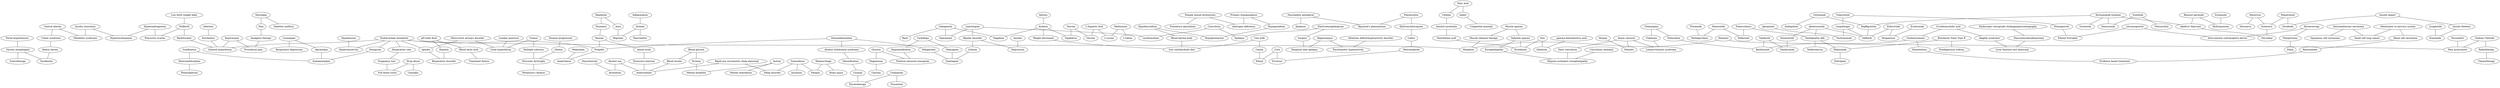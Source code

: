 strict graph layer0 {
	graph [name=layer0];
	node [label="\N"];
	155	[label="Portal hypertension",
		level=1,
		src_id=183834,
		weight=0.0005527016472110888];
	1866	[label="Varices oesophageal",
		src_id=188269,
		weight=0.000289831556034854];
	155 -- 1866	[level=1,
		weight=143.71];
	61	[label=Autism,
		src_id=171128,
		weight=0.0004494594521481117];
	68	[label="Mental retardation",
		level=1,
		src_id=180783,
		weight=0.0005771641402981718];
	61 -- 68	[level=1,
		weight=115.36];
	1431	[label="Mental disability",
		src_id=180779,
		weight=0.00014752517586242404];
	61 -- 1431	[level=1,
		weight=97.3];
	2967	[label=Hyperandrogenism,
		src_id=178421,
		weight=0.0002553877394845785];
	1047	[label=Hyperinsulinaemia,
		src_id=178466,
		weight=0.0002689337540645317];
	2967 -- 1047	[level=1,
		weight=127.46];
	372	[label="Polycystic ovaries",
		src_id=183761,
		weight=0.0003337054515846583];
	2967 -- 372	[level=1,
		weight=261.3];
	72	[label=Headache,
		src_id=177790,
		weight=0.0004060717314652504];
	21	[label=Dizziness,
		level=1,
		src_id=175317,
		weight=0.0010359105341555743];
	72 -- 21	[level=1,
		weight=207.69];
	166	[label=Aura,
		src_id=171120,
		weight=0.0003056380812108006];
	72 -- 166	[level=1,
		weight=200.8];
	8	[label="Endotracheal intubation",
		level=1,
		src_id=175952,
		weight=0.0029660700067151513];
	3598	[label=Doxapram,
		src_id=548,
		weight=0.00015074467219267494];
	8 -- 3598	[level=1,
		weight=200.8];
	961	[label="Respiratory rate",
		src_id=185143,
		weight=0.0002960840929200103];
	8 -- 961	[level=1,
		weight=231.54];
	167	[label=Apnoea,
		level=1,
		src_id=170739,
		weight=0.0005624076422048548];
	8 -- 167	[level=1,
		weight=188.31];
	13	[label=Hypersensitivity,
		level=1,
		src_id=178510,
		weight=0.001816172448834386];
	8 -- 13	[level=1,
		weight=177.29];
	71	[label=Propofol,
		level=1,
		src_id=804,
		weight=0.000955956019496262];
	8 -- 71	[level=1,
		weight=313.19];
	36	[label="General anaesthesia",
		level=1,
		src_id=177267,
		weight=0.0012487243809056043];
	8 -- 36	[level=1,
		weight=236.06];
	176	[label=Morphine,
		src_id=286,
		weight=0.00044867051853340423];
	8 -- 176	[level=1,
		weight=231.54];
	1219	[label=Taurine,
		src_id=1860,
		weight=0.00016994231857871784];
	912	[label=Glycine,
		src_id=137,
		weight=0.0002617352273012198];
	1219 -- 912	[level=1,
		weight=107.88];
	63	[label=Vigabatrin,
		level=1,
		src_id=1064,
		weight=0.0007308523807714253];
	1219 -- 63	[level=1,
		weight=200.8];
	20	[label=Nausea,
		level=1,
		src_id=181546,
		weight=0.0008344175358535528];
	21 -- 20	[level=1,
		weight=132.97];
	147	[label=Glucose,
		src_id=8280,
		weight=0.00039269942305931755];
	170	[label=Magnesium,
		src_id=1330,
		weight=0.00037373822794847664];
	147 -- 170	[level=1,
		weight=167.5];
	709	[label="Positron emission tomogram",
		src_id=183853,
		weight=0.0002448788140288105];
	147 -- 709	[level=1,
		weight=120.88];
	114	[label=Neuralgia,
		src_id=181702,
		weight=0.00044865445525778236];
	11	[label=Pain,
		src_id=182630,
		weight=0.000491034499051088];
	114 -- 11	[level=1,
		weight=197.45];
	22	[label="Diabetes mellitus",
		level=1,
		src_id=175126,
		weight=0.0008816931859982706];
	114 -- 22	[level=1,
		weight=182.64];
	15	[label=Infection,
		level=1,
		src_id=178954,
		weight=0.0012917527731238355];
	1510	[label=Extubation,
		src_id=176387,
		weight=0.00023104223786010405];
	15 -- 1510	[level=1,
		weight=177.29];
	650	[label=Dexmedetomidine,
		src_id=620,
		weight=0.00038216653861905195];
	173	[label=Haloperidol,
		src_id=491,
		weight=0.0004244866691308334];
	650 -- 173	[level=1,
		weight=182.64];
	602	[label="Alcohol withdrawal syndrome",
		src_id=169963,
		weight=0.0004749960878900873];
	650 -- 602	[level=1,
		weight=250.75];
	650 -- 71	[level=1,
		weight=286.43];
	206	[label="Analgesic therapy",
		src_id=170274,
		weight=0.000498488260290171];
	11 -- 206	[level=1,
		weight=213.25];
	4118	[label="Metastases to nervous system",
		src_id=180874,
		weight="9.169412978344071e-05"];
	2694	[label="Small cell lung cancer",
		src_id=186033,
		weight=0.00014847892917421937];
	4118 -- 2694	[level=1,
		weight=84.25];
	1936	[label="Renal cell carcinoma",
		src_id=185018,
		weight=0.0001707245413337064];
	4118 -- 1936	[level=1,
		weight=91.82];
	590	[label="Blood glucose",
		src_id=172153,
		weight=0.00025119396567084736];
	10	[label=Pyrexia,
		level=1,
		src_id=184658,
		weight=0.0022200896842992845];
	590 -- 10	[level=1,
		weight=167.5];
	122	[label="Blood insulin",
		src_id=172218,
		weight=0.000308889632089204];
	590 -- 122	[level=1,
		weight=125.53];
	75	[label=Tipifarnib,
		level=1,
		src_id=4671,
		weight=0.0008081085517733748];
	1837	[label=Basiliximab,
		src_id=72,
		weight=0.00018758104483879227];
	75 -- 1837	[level=1,
		weight=167.5];
	1841	[label=Omalizumab,
		src_id=42,
		weight=0.00035044625359732394];
	75 -- 1841	[level=1,
		weight=445.0];
	70	[label=Clonazepam,
		level=1,
		src_id=1052,
		weight=0.0006715344741464272];
	900	[label=Clobazam,
		src_id=339,
		weight=0.0002199591758406743];
	70 -- 900	[level=1,
		weight=200.8];
	464	[label=Tolterodine,
		src_id=1021,
		weight=0.0003415623675093124];
	70 -- 464	[level=1,
		weight=143.71];
	200	[label="Endoscopic retrograde cholangiopancreatography",
		level=1,
		src_id=175919,
		weight=0.0005873866738726844];
	1986	[label=Pancreaticoduodenectomy,
		src_id=182721,
		weight=0.000153247297884743];
	200 -- 1986	[level=1,
		weight=112.0];
	3484	[label=Sunitinib,
		src_id=1251,
		weight=0.00014619365088806177];
	7	[label=Pitavastatin,
		level=1,
		src_id=7821,
		weight=0.0014078828408266187];
	3484 -- 7	[level=1,
		weight=375.63];
	4835	[label=Denosumab,
		src_id=5719,
		weight=0.00012194666996839021];
	3484 -- 4835	[level=1,
		weight=385.23];
	2840	[label="Neuroendocrine carcinoma",
		src_id=181723,
		weight=0.00011752023065567342];
	2840 -- 2694	[level=1,
		weight=100.9];
	223	[label="Squamous cell carcinoma",
		level=1,
		src_id=186342,
		weight=0.0005212538485847697];
	2840 -- 223	[level=1,
		weight=63.44];
	3618	[label=Treprostinil,
		src_id=364,
		weight=0.00015650572806718887];
	111	[label=Caspofungin,
		level=1,
		src_id=507,
		weight=0.0007240197218343078];
	3618 -- 111	[level=1,
		weight=334.0];
	3624	[label=Etonogestrel,
		src_id=285,
		weight=0.00017087955237593961];
	3618 -- 3624	[level=1,
		weight=200.8];
	1626	[label="Alcohol use",
		src_id=169962,
		weight=0.0002558657597040696];
	337	[label=Alcoholism,
		src_id=169973,
		weight=0.0003291026334517091];
	1626 -- 337	[level=1,
		weight=182.64];
	259	[label=Acetylcholine,
		level=1,
		src_id=2951,
		weight=0.000634890939121891];
	1626 -- 259	[level=1,
		weight=352.5];
	30	[label=Hypotension,
		level=1,
		src_id=178653,
		weight=0.0011207352721610269];
	30 -- 13	[level=1,
		weight=223.0];
	4343	[label="Female sexual dysfunction",
		src_id=176646,
		weight="7.638704080813904e-05"];
	153	[label="Premature ejaculation",
		level=1,
		src_id=184039,
		weight=0.0005297549320465678];
	4343 -- 153	[level=1,
		weight=77.85];
	3229	[label="Androgen deficiency",
		src_id=170304,
		weight=0.00015934859257751992];
	4343 -- 3229	[level=1,
		weight=91.82];
	86	[label=Hippocampus,
		src_id=240385,
		weight=0.0004221524351685814];
	968	[label="Psychomotor hyperactivity",
		src_id=184442,
		weight=0.00019318285326642797];
	86 -- 968	[level=1,
		weight=114.52];
	178	[label="Temporal lobe epilepsy",
		src_id=186743,
		weight=0.0003673706521527661];
	86 -- 178	[level=1,
		weight=103.95];
	225	[label=Sclerotherapy,
		level=1,
		src_id=185617,
		weight=0.0006233791825313515];
	1866 -- 225	[level=1,
		weight=467.2];
	1082	[label=Duodenitis,
		src_id=175453,
		weight=0.0003411666109689054];
	1866 -- 1082	[level=1,
		weight=143.71];
	163	[label="Convulsion neonatal",
		level=1,
		src_id=174368,
		weight=0.0006191865691639976];
	746	[label="Hypoxic-ischaemic encephalopathy",
		src_id=178679,
		weight=0.00031753716019821];
	163 -- 746	[level=1,
		weight=157.13];
	543	[label="Low birth weight baby",
		level=1,
		src_id=180135,
		weight=0.0006785934607492133];
	222	[label=Stillbirth,
		level=1,
		src_id=186413,
		weight=0.0006284999975112089];
	543 -- 222	[level=1,
		weight=375.63];
	667	[label="Folic Acid",
		src_id=150,
		weight=0.0003160152297731008];
	84	[label=Infant,
		src_id=178934,
		weight=0.00041071897981662954];
	667 -- 84	[level=1,
		weight=167.5];
	2589	[label=Choline,
		src_id=115,
		weight=0.0003301661511252704];
	667 -- 2589	[level=1,
		weight=154.69];
	908	[label=Carbidopa,
		src_id=181,
		weight=0.0003763662436041836];
	748	[label=Hypometabolism,
		src_id=178611,
		weight=0.0002634160979372631];
	908 -- 748	[level=1,
		weight=223.0];
	28	[label=Olanzapine,
		level=1,
		src_id=324,
		weight=0.0010343891903977908];
	908 -- 28	[level=1,
		weight=231.54];
	2905	[label="Liver function test abnormal",
		src_id=180084,
		weight=0.00014244402158439308];
	1986 -- 2905	[level=1,
		weight=91.82];
	621	[label="Benzoyl peroxide",
		src_id=8041,
		weight=0.00021779993474946573];
	64	[label="Adefovir Dipivoxil",
		level=1,
		src_id=704,
		weight=0.0005573308655019807];
	621 -- 64	[level=1,
		weight=100.9];
	2364	[label=Hydroquinone,
		src_id=8355,
		weight=0.00023068491975878635];
	621 -- 2364	[level=1,
		weight=466.29];
	105	[label="Attention deficit/hyperactivity disorder",
		level=1,
		src_id=171101,
		weight=0.0005284867026139439];
	105 -- 968	[level=1,
		weight=105.11];
	172	[label=Gabapentin,
		src_id=982,
		weight=0.0005049320663625765];
	66	[label=Topiramate,
		src_id=264,
		weight=0.0004606091458321802];
	172 -- 66	[level=1,
		weight=146.82];
	35	[label=Rash,
		level=1,
		src_id=184786,
		weight=0.0006328401086962194];
	172 -- 35	[level=1,
		weight=173.24];
	467	[label=Tiagabine,
		src_id=892,
		weight=0.00040487335678035985];
	172 -- 467	[level=1,
		weight=198.94];
	915	[label=Alemtuzumab,
		src_id=82,
		weight=0.0004898633236719767];
	674	[label="Darbepoetin alfa",
		level=1,
		src_id=12,
		weight=0.0005315049695105913];
	915 -- 674	[level=1,
		weight=480.52];
	1238	[label=Dutasteride,
		src_id=1110,
		weight=0.00034273607192303996];
	915 -- 1238	[level=1,
		weight=455.09];
	660	[label=Gefitinib,
		level=1,
		src_id=308,
		weight=0.0005383733162027506];
	915 -- 660	[level=1,
		weight=520.48];
	2207	[label="Central obesity",
		src_id=173318,
		weight=0.0001797687327460041];
	4457	[label="Cohen syndrome",
		src_id=173891,
		weight=0.00012248175933382666];
	2207 -- 4457	[level=1,
		weight=125.88];
	536	[label="Metabolic syndrome",
		src_id=180825,
		weight=0.00025576311495230624];
	2207 -- 536	[level=1,
		weight=125.88];
	45	[label=Inflammation,
		level=1,
		src_id=178993,
		weight=0.0005543303136671162];
	145	[label=Asthma,
		level=1,
		src_id=171037,
		weight=0.0005122049742305438];
	45 -- 145	[level=1,
		weight=191.29];
	144	[label="Atonic seizures",
		level=1,
		src_id=171063,
		weight=0.0005428231945762748];
	132	[label="Tonic convulsion",
		src_id=187142,
		weight=0.00039004245459668175];
	144 -- 132	[level=1,
		weight=166.76];
	384	[label="Lennox-Gastaut syndrome",
		src_id=179861,
		weight=0.000304071848224573];
	144 -- 384	[level=1,
		weight=153.47];
	538	[label=Measles,
		src_id=180606,
		weight=0.00032136282550182803];
	144 -- 538	[level=1,
		weight=100.9];
	1510 -- 36	[level=1,
		weight=231.54];
	82	[label="Muscle spasms",
		level=1,
		src_id=181270,
		weight=0.0005106338015396173];
	381	[label="Muscle relaxant therapy",
		src_id=181266,
		weight=0.00031455629566286996];
	82 -- 381	[level=1,
		weight=200.8];
	194	[label="Infantile spasms",
		src_id=178941,
		weight=0.0005035302838668041];
	82 -- 194	[level=1,
		weight=138.79];
	5	[label="Botulinum Toxin Type B",
		level=1,
		src_id=41,
		weight=0.0017680976760879523];
	9	[label="Fondaparinux sodium",
		level=1,
		src_id=556,
		weight=0.0016358911710639495];
	5 -- 9	[level=1,
		weight=538.92];
	914	[label=Efalizumab,
		src_id=90,
		weight=0.0003455121563629616];
	5 -- 914	[level=1,
		weight=400.6];
	27	[label=Lamotrigine,
		level=1,
		src_id=542,
		weight=0.000566509036161363];
	27 -- 66	[level=1,
		weight=154.42];
	165	[label="Bipolar disorder",
		src_id=171758,
		weight=0.0003807807159114793];
	27 -- 165	[level=1,
		weight=177.86];
	40	[label=Levetiracetam,
		src_id=1186,
		weight=0.0003456160517404579];
	27 -- 40	[level=1,
		weight=149.87];
	228	[label=Polymyositis,
		src_id=183780,
		weight=0.00047818735220742163];
	209	[label=Hydroxychloroquine,
		level=1,
		src_id=1543,
		weight=0.0008390112607106833];
	228 -- 209	[level=1,
		weight=621.81];
	964	[label="Raynaud's phenomenon",
		src_id=184805,
		weight=0.00017377809205901227];
	228 -- 964	[level=1,
		weight=100.9];
	230	[label="pH body fluid",
		src_id=183313,
		weight=0.000304001607753685];
	34	[label=Hypoxia,
		level=1,
		src_id=178678,
		weight=0.0009980073700937649];
	230 -- 34	[level=1,
		weight=134.2];
	69	[label="Blood lactic acid",
		level=1,
		src_id=172243,
		weight=0.0006881795770136929];
	230 -- 69	[level=1,
		weight=134.2];
	109	[label=Quetiapine,
		src_id=1208,
		weight=0.0004495141771702923];
	173 -- 109	[level=1,
		weight=200.8];
	88	[label=Migraine,
		src_id=180996,
		weight=0.000411022915392734];
	166 -- 88	[level=1,
		weight=194.36];
	217	[label=Lorazepam,
		src_id=177,
		weight=0.00033695437838894305];
	215	[label=Alprazolam,
		src_id=393,
		weight=0.0002944208289397098];
	217 -- 215	[level=1,
		weight=104.1];
	57	[label="Respiratory depression",
		level=1,
		src_id=185127,
		weight=0.0008829428652103677];
	217 -- 57	[level=1,
		weight=149.0];
	2447	[label=Maraviroc,
		src_id=4557,
		weight=0.00013875594537845996];
	3	[label=Entecavir,
		level=1,
		src_id=431,
		weight=0.0022958742536426267];
	2447 -- 3	[level=1,
		weight=273.45];
	39	[label=Darunavir,
		level=1,
		src_id=1247,
		weight=0.0005902503988959882];
	2447 -- 39	[level=1,
		weight=273.45];
	2476	[label="Ursodeoxycholic acid",
		src_id=1519,
		weight=0.00014573861715726504];
	457	[label=Cholestyramine,
		src_id=1374,
		weight=0.00030033650508549817];
	2476 -- 457	[level=1,
		weight=100.9];
	4629	[label="Alagille syndrome",
		src_id=169931,
		weight="8.252355142642772e-05"];
	2476 -- 4629	[level=1,
		weight=63.44];
	1931	[label="Respiratory disorder",
		src_id=185130,
		weight=0.00016767502338841165];
	34 -- 1931	[level=1,
		weight=200.8];
	235	[label=Hysteroscopy,
		level=1,
		src_id=178691,
		weight=0.001127987778172091];
	2777	[label=Polypectomy,
		src_id=183791,
		weight=0.0001429336741023957];
	235 -- 2777	[level=1,
		weight=100.9];
	192	[label="Intra-uterine contraceptive device",
		level=1,
		src_id=179325,
		weight=0.0005350495030549507];
	235 -- 192	[level=1,
		weight=680.88];
	60	[label="Drug abuse",
		level=1,
		src_id=175347,
		weight=0.0007267522280016231];
	43	[label=Cannabis,
		level=1,
		src_id=240914,
		weight=0.0007002452967615758];
	60 -- 43	[level=1,
		weight=100.9];
	399	[label="Full blood count",
		src_id=176934,
		weight=0.0002406821228452093];
	60 -- 399	[level=1,
		weight=154.69];
	53	[label="Congenital anomaly",
		level=1,
		src_id=174082,
		weight=0.0007826382121394186];
	84 -- 53	[level=1,
		weight=112.0];
	108	[label=Zinc,
		src_id=1526,
		weight=0.000466022236986854];
	218	[label=Pyridoxine,
		level=1,
		src_id=156,
		weight=0.0005962028046783525];
	108 -- 218	[level=1,
		weight=300.7];
	344	[label=Selenium,
		src_id=9080,
		weight=0.0003616593349791663];
	108 -- 344	[level=1,
		weight=220.96];
	669	[label="L-Aspartic Acid",
		src_id=120,
		weight=0.00029054416747288663];
	669 -- 912	[level=1,
		weight=273.45];
	277	[label="L-Lysine",
		src_id=116,
		weight=0.0004764052375782675];
	669 -- 277	[level=1,
		weight=300.7];
	16	[label=Electroencephalogram,
		level=1,
		src_id=175720,
		weight=0.0007517507294296713];
	6	[label=Surgery,
		level=1,
		src_id=186589,
		weight=0.0006746068806396006];
	16 -- 6	[level=1,
		weight=129.61];
	2	[label=Epilepsy,
		level=1,
		src_id=176107,
		weight=0.001158093665565596];
	16 -- 2	[level=1,
		weight=188.44];
	1187	[label="Inositol nicotinate",
		src_id=7903,
		weight=0.0004615402970516404];
	2589 -- 1187	[level=1,
		weight=474.21];
	46	[label="Lumbar puncture",
		level=1,
		src_id=180161,
		weight=0.000773668670613315];
	234	[label="Local anaesthesia",
		src_id=180103,
		weight=0.0004708194215207977];
	46 -- 234	[level=1,
		weight=308.38];
	446	[label="Amino acids",
		src_id=8309,
		weight=0.00024486909369206993];
	20 -- 446	[level=1,
		weight=143.71];
	20 -- 71	[level=1,
		weight=200.8];
	572	[label=Detoxification,
		src_id=175066,
		weight=0.0003129328040235422];
	602 -- 572	[level=1,
		weight=154.69];
	706	[label="Rapid eye movements sleep abnormal",
		src_id=184785,
		weight=0.0003171356409042116];
	180	[label="Sleep disorder",
		src_id=186000,
		weight=0.00032804415427693014];
	706 -- 180	[level=1,
		weight=134.2];
	706 -- 259	[level=1,
		weight=176.75];
	138	[label=Ketosis,
		level=1,
		src_id=179595,
		weight=0.0005548317846352088];
	429	[label=Acidosis,
		src_id=169637,
		weight=0.000424542515939381];
	138 -- 429	[level=1,
		weight=231.54];
	526	[label="Obstructive airways disorder",
		src_id=181997,
		weight=0.000297239782479695];
	526 -- 167	[level=1,
		weight=182.64];
	526 -- 234	[level=1,
		weight=200.8];
	381 -- 176	[level=1,
		weight=200.8];
	429 -- 63	[level=1,
		weight=273.45];
	279	[label="Weight decreased",
		src_id=188823,
		weight=0.0002987069737517675];
	429 -- 279	[level=1,
		weight=200.8];
	429 -- 467	[level=1,
		weight=182.64];
	1252	[label=Guaifenesin,
		src_id=860,
		weight=0.00024722548937474435];
	268	[label=Dextromethorphan,
		level=1,
		src_id=501,
		weight=0.0005927385032700401];
	1252 -- 268	[level=1,
		weight=338.11];
	18	[label=Acetaminophen,
		level=1,
		src_id=307,
		weight=0.0011702122737312882];
	1252 -- 18	[level=1,
		weight=134.2];
	1609	[label=Barbiturates,
		src_id=171262,
		weight=0.00030118982233764236];
	222 -- 1609	[level=1,
		weight=265.44];
	222 -- 372	[level=1,
		weight=135.48];
	386	[label="Insulin resistance",
		src_id=179186,
		weight=0.0003567633595937167];
	386 -- 1047	[level=1,
		weight=161.76];
	386 -- 536	[level=1,
		weight=173.24];
	579	[label=Colitis,
		src_id=173903,
		weight=0.000293954857438385];
	209 -- 579	[level=1,
		weight=281.25];
	118	[label="Disease progression",
		level=1,
		src_id=175268,
		weight=0.0006497807957963368];
	197	[label=Glioma,
		src_id=177386,
		weight=0.0003834337009047795];
	118 -- 197	[level=1,
		weight=118.53];
	638	[label=Econazole,
		level=1,
		src_id=1111,
		weight=0.000639742283120663];
	638 -- 2364	[level=1,
		weight=571.86];
	129	[label=Cocaine,
		src_id=893,
		weight=0.00047994665246316176];
	572 -- 129	[level=1,
		weight=154.69];
	65	[label=Pemetrexed,
		level=1,
		src_id=629,
		weight=0.000907526626246892];
	65 -- 3	[level=1,
		weight=467.2];
	56	[label=Sorafenib,
		level=1,
		src_id=387,
		weight=0.0005866867506238722];
	65 -- 56	[level=1,
		weight=500.5];
	219	[label="Ibritumomab tiuxetan",
		level=1,
		src_id=75,
		weight=0.0005489593038499381];
	4	[label=Vorinostat,
		level=1,
		src_id=2413,
		weight=0.001465998426312485];
	219 -- 4	[level=1,
		weight=385.23];
	220	[label=Pegfilgrastim,
		level=1,
		src_id=19,
		weight=0.0007400238987361521];
	219 -- 220	[level=1,
		weight=467.2];
	219 -- 64	[level=1,
		weight=545.91];
	219 -- 4835	[level=1,
		weight=400.6];
	6 -- 178	[level=1,
		weight=119.8];
	913	[label=Methionine,
		src_id=126,
		weight=0.00028588933607054455];
	913 -- 277	[level=1,
		weight=364.27];
	666	[label="L-Valine",
		level=1,
		src_id=153,
		weight=0.0006020632171143106];
	913 -- 666	[level=1,
		weight=455.09];
	836	[label="Cow milk",
		src_id=8613,
		weight=0.00028827731983156936];
	840	[label=Casein,
		src_id=8589,
		weight=0.0002351111394537967];
	836 -- 840	[level=1,
		weight=334.0];
	1025	[label="Low carbohydrate diet",
		src_id=180136,
		weight=0.0004605297511098071];
	836 -- 1025	[level=1,
		weight=267.4];
	3598 -- 18	[level=1,
		weight=134.2];
	208	[label="Sodium Chloride",
		src_id=8096,
		weight=0.00044155697344112085];
	1941	[label=Radiotherapy,
		src_id=184752,
		weight=0.00019775679093131404];
	208 -- 1941	[level=1,
		weight=154.69];
	520	[label="Pain assessment",
		src_id=182631,
		weight=0.00031382712576197297];
	208 -- 520	[level=1,
		weight=200.8];
	902	[label=Bupivacaine,
		src_id=288,
		weight=0.000289045012379047];
	152	[label="Procedural pain",
		level=1,
		src_id=184110,
		weight=0.0009127574818213229];
	902 -- 152	[level=1,
		weight=231.54];
	902 -- 36	[level=1,
		weight=231.54];
	748 -- 709	[level=1,
		weight=197.61];
	900 -- 384	[level=1,
		weight=167.5];
	182	[label=Psychotherapy,
		src_id=184451,
		weight=0.00046835684147581564];
	129 -- 182	[level=1,
		weight=231.54];
	215 -- 18	[level=1,
		weight=118.53];
	51	[label=Pimecrolimus,
		level=1,
		src_id=327,
		weight=0.00092747679905103];
	51 -- 674	[level=1,
		weight=400.6];
	3602	[label=Rofecoxib,
		src_id=520,
		weight=0.00011731472173842926];
	51 -- 3602	[level=1,
		weight=149.0];
	1952	[label="Primary hypogonadism",
		src_id=184079,
		weight=0.00018536900576133144];
	1042	[label=Hypogonadism,
		src_id=178597,
		weight=0.0002717529476831292];
	1952 -- 1042	[level=1,
		weight=80.29];
	1952 -- 3229	[level=1,
		weight=154.69];
	674 -- 914	[level=1,
		weight=474.21];
	55	[label=Telithromycin,
		level=1,
		src_id=962,
		weight=0.0008744693749667707];
	674 -- 55	[level=1,
		weight=474.21];
	130	[label=Enfuvirtide,
		level=1,
		src_id=102,
		weight=0.0006562705883880605];
	4851	[label=Idraparinux,
		src_id=5585,
		weight="7.609237938904759e-05"];
	130 -- 4851	[level=1,
		weight=182.64];
	130 -- 660	[level=1,
		weight=526.79];
	2485	[label="Insulin Aspart",
		src_id=1280,
		weight=0.00021320551106064837];
	2485 -- 56	[level=1,
		weight=500.5];
	32	[label="Insulin Detemir",
		level=1,
		src_id=1281,
		weight=0.0007640697634665035];
	2485 -- 32	[level=1,
		weight=500.5];
	67	[label=Somnolence,
		src_id=186129,
		weight=0.0004291893720459681];
	85	[label=Fatigue,
		src_id=176597,
		weight=0.0003415283106014561];
	67 -- 85	[level=1,
		weight=185.03];
	67 -- 180	[level=1,
		weight=229.34];
	44	[label=Insomnia,
		level=1,
		src_id=179162,
		weight=0.0006950767241049281];
	67 -- 44	[level=1,
		weight=219.53];
	269	[label=Phenylephrine,
		level=1,
		src_id=377,
		weight=0.000563356279589488];
	268 -- 269	[level=1,
		weight=554.5];
	23	[label=Haemorrhage,
		level=1,
		src_id=177684,
		weight=0.0011489410674796322];
	23 -- 85	[level=1,
		weight=131.3];
	47	[label="Brain injury",
		level=1,
		src_id=172600,
		weight=0.0005921213643844595];
	23 -- 47	[level=1,
		weight=158.74];
	99	[label=Polyp,
		level=1,
		src_id=183789,
		weight=0.0005333674048336311];
	2777 -- 99	[level=1,
		weight=143.71];
	214	[label=Flutamide,
		level=1,
		src_id=488,
		weight=0.0005392818710564831];
	3418	[label=Methapyrilene,
		src_id=4541,
		weight=0.00015383834644122215];
	214 -- 3418	[level=1,
		weight=125.88];
	111 -- 660	[level=1,
		weight=526.79];
	672	[label=Tositumomab,
		src_id=77,
		weight=0.0003266421397551695];
	111 -- 672	[level=1,
		weight=500.5];
	194 -- 218	[level=1,
		weight=177.29];
	238	[label=Encephalopathy,
		src_id=175833,
		weight=0.0004049595899604118];
	194 -- 238	[level=1,
		weight=162.13];
	662	[label=Citalopram,
		src_id=206,
		weight=0.00029109728844455484];
	25	[label=Fluoxetine,
		level=1,
		src_id=461,
		weight=0.0011343112586195603];
	662 -- 25	[level=1,
		weight=334.0];
	662 -- 182	[level=1,
		weight=182.64];
	26	[label=Chemotherapy,
		level=1,
		src_id=173517,
		weight=0.0013425090234846582];
	1941 -- 26	[level=1,
		weight=297.33];
	37	[label=Discomfort,
		level=1,
		src_id=175264,
		weight=0.000955005330541447];
	37 -- 520	[level=1,
		weight=215.07];
	2145	[label="Excessive exercise",
		src_id=176247,
		weight=0.000322094346434717];
	446 -- 2145	[level=1,
		weight=275.24];
	131	[label=Cetuximab,
		level=1,
		src_id=2,
		weight=0.0006035146533305115];
	131 -- 220	[level=1,
		weight=471.12];
	49	[label=Ixabepilone,
		level=1,
		src_id=4567,
		weight=0.0005922016212927544];
	131 -- 49	[level=1,
		weight=429.14];
	747	[label=Hypothyroidism,
		src_id=178664,
		weight=0.0002475037591637818];
	14	[label="Blood ketone body",
		level=1,
		src_id=172233,
		weight=0.0019077967078955991];
	747 -- 14	[level=1,
		weight=100.9];
	1471	[label=Hypopituitarism,
		src_id=178634,
		weight=0.00024214067880025609];
	747 -- 1471	[level=1,
		weight=134.2];
	347	[label=Lithium,
		src_id=1316,
		weight=0.00026646793198477196];
	165 -- 347	[level=1,
		weight=274.3];
	38	[label=Depression,
		src_id=175023,
		weight=0.0003863218802313167];
	165 -- 38	[level=1,
		weight=157.09];
	220 -- 660	[level=1,
		weight=600.4];
	136	[label=Neurotoxicity,
		level=1,
		src_id=181782,
		weight=0.0005119542707599713];
	136 -- 337	[level=1,
		weight=143.71];
	877	[label=Metronidazole,
		src_id=902,
		weight=0.0003538120685788866];
	579 -- 877	[level=1,
		weight=308.38];
	627	[label=Clevudine,
		src_id=5745,
		weight=0.00040021192736947096];
	64 -- 627	[level=1,
		weight=600.4];
	255	[label=Corn,
		src_id=8641,
		weight=0.0003196626884171225];
	455	[label=Fructose,
		src_id=3934,
		weight=0.00030086341604457467];
	255 -- 455	[level=1,
		weight=180.07];
	345	[label=Wheat,
		src_id=8648,
		weight=0.000337640982103393];
	255 -- 345	[level=1,
		weight=135.7];
	10 -- 1431	[level=1,
		weight=167.5];
	295	[label="Neuropathy peripheral",
		src_id=181766,
		weight=0.00025312764452300974];
	295 -- 964	[level=1,
		weight=83.71];
	191	[label=Kyphosis,
		level=1,
		src_id=179643,
		weight=0.0006475076635930889];
	295 -- 191	[level=1,
		weight=216.17];
	19	[label=Liraglutide,
		level=1,
		src_id=5726,
		weight=0.0006120184434454885];
	95	[label=Exenatide,
		src_id=1259,
		weight=0.00041711122198186584];
	19 -- 95	[level=1,
		weight=267.4];
	132 -- 746	[level=1,
		weight=182.64];
	110	[label=Midazolam,
		level=1,
		src_id=669,
		weight=0.000541975982716127];
	62	[label=Anaesthesia,
		level=1,
		src_id=170206,
		weight=0.0006670966920062927];
	110 -- 62	[level=1,
		weight=100.9];
	1042 -- 1471	[level=1,
		weight=256.06];
	3 -- 627	[level=1,
		weight=545.91];
	1290	[label=Levonorgestrel,
		src_id=357,
		weight=0.00026220768291672787];
	1290 -- 192	[level=1,
		weight=327.22];
	643	[label="Ethinyl Estradiol",
		src_id=963,
		weight=0.00029197118264912556];
	1290 -- 643	[level=1,
		weight=148.74];
	5041	[label=Benzonatate,
		src_id=854,
		weight="8.340107267603787e-05"];
	1936 -- 5041	[level=1,
		weight=84.25];
	31	[label=Calcium,
		level=1,
		src_id=1327,
		weight=0.0007644880214358956];
	170 -- 31	[level=1,
		weight=175.73];
	1396	[label=Paracentesis,
		src_id=182774,
		weight=0.00015176052168613556];
	457 -- 1396	[level=1,
		weight=84.25];
	457 -- 1837	[level=1,
		weight=100.9];
	154	[label="Pregnancy test",
		src_id=184020,
		weight=0.0003908930626847476];
	961 -- 154	[level=1,
		weight=154.69];
	3420	[label=Nimesulide,
		src_id=4466,
		weight=0.00012066700129915585];
	3420 -- 3418	[level=1,
		weight=80.92];
	3420 -- 3602	[level=1,
		weight=103.46];
	12	[label=Eletriptan,
		level=1,
		src_id=207,
		weight=0.001101772476619518];
	914 -- 12	[level=1,
		weight=400.6];
	390	[label="Hiatus hernia",
		src_id=178127,
		weight=0.0003790740929652891];
	4457 -- 390	[level=1,
		weight=143.71];
	113	[label=Tremor,
		src_id=187373,
		weight=0.00036098829842605705];
	299	[label="Multiple sclerosis",
		src_id=181221,
		weight=0.0003888477811896232];
	113 -- 299	[level=1,
		weight=167.5];
	113 -- 234	[level=1,
		weight=167.5];
	859	[label="Pantothenic acid",
		level=1,
		src_id=1701,
		weight=0.0005698337503530614];
	1187 -- 859	[level=1,
		weight=516.97];
	840 -- 345	[level=1,
		weight=147.41];
	167 -- 1931	[level=1,
		weight=200.8];
	464 -- 1837	[level=1,
		weight=167.5];
	347 -- 109	[level=1,
		weight=173.24];
	14 -- 1025	[level=1,
		weight=282.77];
	58	[label="Treatment failure",
		level=1,
		src_id=187369,
		weight=0.0006234276661359166];
	69 -- 58	[level=1,
		weight=125.88];
	2146	[label="Evidence based treatment",
		src_id=176236,
		weight=0.00012243931234898718];
	5041 -- 2146	[level=1,
		weight=100.9];
	1238 -- 1841	[level=1,
		weight=500.5];
	77	[label=Aprepitant,
		level=1,
		src_id=659,
		weight=0.0006178451975698707];
	77 -- 672	[level=1,
		weight=334.0];
	76	[label="gamma-Aminobutyric acid",
		level=1,
		src_id=2399,
		weight=0.000603816203443596];
	76 -- 344	[level=1,
		weight=167.5];
	1609 -- 36	[level=1,
		weight=167.5];
	122 -- 259	[level=1,
		weight=148.74];
	859 -- 218	[level=1,
		weight=927.0];
	71 -- 62	[level=1,
		weight=250.75];
	206 -- 152	[level=1,
		weight=357.79];
	468	[label=Fentanyl,
		src_id=799,
		weight=0.0004304499070640879];
	468 -- 520	[level=1,
		weight=250.75];
	468 -- 176	[level=1,
		weight=400.6];
	877 -- 455	[level=1,
		weight=138.79];
	4629 -- 2905	[level=1,
		weight=91.82];
	232	[label="Muscular dystrophy",
		src_id=181277,
		weight=0.000383648068055522];
	197 -- 232	[level=1,
		weight=173.9];
	1396 -- 2146	[level=1,
		weight=100.9];
	28 -- 109	[level=1,
		weight=294.33];
	1	[label=Convulsion,
		level=1,
		src_id=174366,
		weight=0.0014914133970943108];
	1 -- 40	[level=1,
		weight=132.74];
	1 -- 2	[level=1,
		weight=396.74];
	24	[label=Anxiety,
		level=1,
		src_id=170661,
		weight=0.0005151395855467996];
	24 -- 38	[level=1,
		weight=348.75];
	54	[label=Eculizumab,
		level=1,
		src_id=1241,
		weight=0.0006394918402810287];
	54 -- 4851	[level=1,
		weight=200.8];
	2145 -- 259	[level=1,
		weight=452.16];
	390 -- 1082	[level=1,
		weight=143.71];
	279 -- 1025	[level=1,
		weight=182.64];
	145 -- 88	[level=1,
		weight=250.75];
	185	[label=Pancreatitis,
		level=1,
		src_id=182725,
		weight=0.0005622244130630202];
	145 -- 185	[level=1,
		weight=414.71];
	154 -- 399	[level=1,
		weight=154.69];
	299 -- 232	[level=1,
		weight=181.67];
	115	[label=Mumps,
		level=1,
		src_id=181227,
		weight=0.0006957656578133097];
	115 -- 538	[level=1,
		weight=112.0];
	87	[label="Parkinson's disease",
		level=1,
		src_id=182898,
		weight=0.000571920035009208];
	232 -- 87	[level=1,
		weight=149.79];
	32 -- 95	[level=1,
		weight=385.23];
	3624 -- 643	[level=1,
		weight=443.59];
	238 -- 746	[level=1,
		weight=167.5];
}
